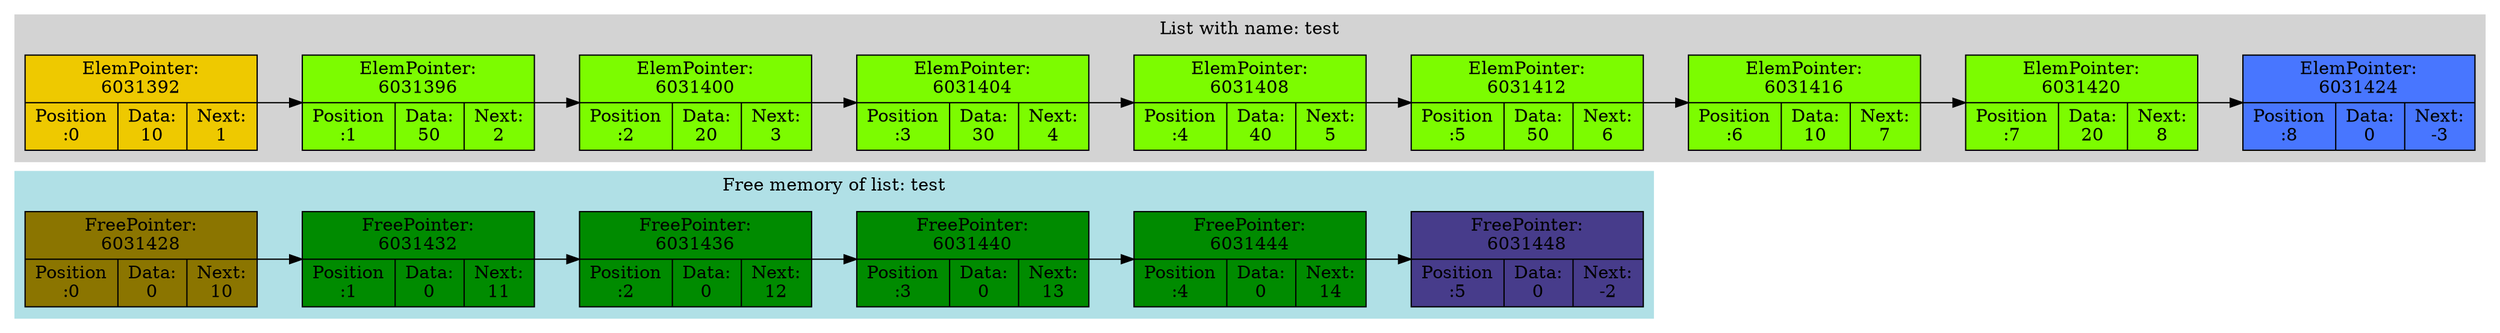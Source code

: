 digraph G{
subgraph clustermem {
style=filled;
color=powderblue;
f0 [shape=record, label="FreePointer:\n6031428 | {Position\n:0 | Data:\n0 | Next:\n10}",style="filled",fillcolor="gold4"];
f0->f1
f1 [shape=record, label="FreePointer:\n6031432 | {Position\n:1 | Data:\n0 | Next:\n11}",style="filled",fillcolor="green4"];
f1->f2
f2 [shape=record, label="FreePointer:\n6031436 | {Position\n:2 | Data:\n0 | Next:\n12}",style="filled",fillcolor="green4"];
f2->f3
f3 [shape=record, label="FreePointer:\n6031440 | {Position\n:3 | Data:\n0 | Next:\n13}",style="filled",fillcolor="green4"];
f3->f4
f4 [shape=record, label="FreePointer:\n6031444 | {Position\n:4 | Data:\n0 | Next:\n14}",style="filled",fillcolor="green4"];
f4->f5
f5 [shape=record, label="FreePointer:\n6031448 | {Position\n:5 | Data:\n0 | Next:\n-2}",style="filled",fillcolor="slateblue4"];
label = "Free memory of list: test"}
rankdir=LR;
subgraph clusterlist {
style=filled;
color=lightgrey;
0 [shape=record, label="ElemPointer:\n6031392 | {Position\n:0 | Data:\n10 | Next:\n1}",style="filled",fillcolor="gold2"];
0->1
1 [shape=record, label="ElemPointer:\n6031396 | {Position\n:1 | Data:\n50 | Next:\n2}",style="filled",fillcolor="lawngreen"];
1->2
2 [shape=record, label="ElemPointer:\n6031400 | {Position\n:2 | Data:\n20 | Next:\n3}",style="filled",fillcolor="lawngreen"];
2->3
3 [shape=record, label="ElemPointer:\n6031404 | {Position\n:3 | Data:\n30 | Next:\n4}",style="filled",fillcolor="lawngreen"];
3->4
4 [shape=record, label="ElemPointer:\n6031408 | {Position\n:4 | Data:\n40 | Next:\n5}",style="filled",fillcolor="lawngreen"];
4->5
5 [shape=record, label="ElemPointer:\n6031412 | {Position\n:5 | Data:\n50 | Next:\n6}",style="filled",fillcolor="lawngreen"];
5->6
6 [shape=record, label="ElemPointer:\n6031416 | {Position\n:6 | Data:\n10 | Next:\n7}",style="filled",fillcolor="lawngreen"];
6->7
7 [shape=record, label="ElemPointer:\n6031420 | {Position\n:7 | Data:\n20 | Next:\n8}",style="filled",fillcolor="lawngreen"];
7->8
8 [shape=record, label="ElemPointer:\n6031424 | {Position\n:8 | Data:\n0 | Next:\n-3}",style="filled",fillcolor="royalblue1"];
label = "List with name: test"}
}
